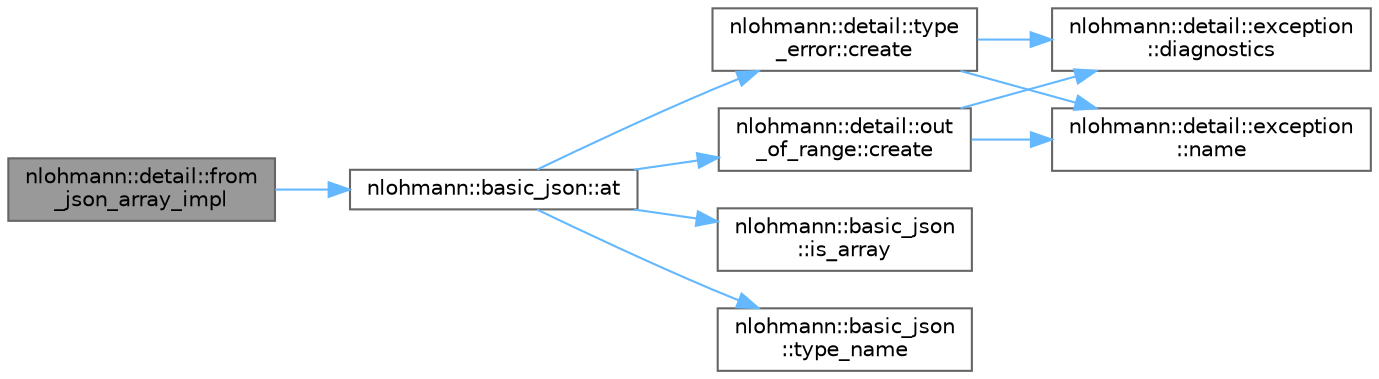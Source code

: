digraph "nlohmann::detail::from_json_array_impl"
{
 // LATEX_PDF_SIZE
  bgcolor="transparent";
  edge [fontname=Helvetica,fontsize=10,labelfontname=Helvetica,labelfontsize=10];
  node [fontname=Helvetica,fontsize=10,shape=box,height=0.2,width=0.4];
  rankdir="LR";
  Node1 [id="Node000001",label="nlohmann::detail::from\l_json_array_impl",height=0.2,width=0.4,color="gray40", fillcolor="grey60", style="filled", fontcolor="black",tooltip=" "];
  Node1 -> Node2 [id="edge1_Node000001_Node000002",color="steelblue1",style="solid",tooltip=" "];
  Node2 [id="Node000002",label="nlohmann::basic_json::at",height=0.2,width=0.4,color="grey40", fillcolor="white", style="filled",URL="$classnlohmann_1_1basic__json.html#a52b18a5b7e68652c65b070900c438c6e",tooltip="access specified array element with bounds checking"];
  Node2 -> Node3 [id="edge2_Node000002_Node000003",color="steelblue1",style="solid",tooltip=" "];
  Node3 [id="Node000003",label="nlohmann::detail::type\l_error::create",height=0.2,width=0.4,color="grey40", fillcolor="white", style="filled",URL="$classnlohmann_1_1detail_1_1type__error.html#a838a5e301cf97289c2d106b9ace1470f",tooltip=" "];
  Node3 -> Node4 [id="edge3_Node000003_Node000004",color="steelblue1",style="solid",tooltip=" "];
  Node4 [id="Node000004",label="nlohmann::detail::exception\l::diagnostics",height=0.2,width=0.4,color="grey40", fillcolor="white", style="filled",URL="$classnlohmann_1_1detail_1_1exception.html#aa353a7dba4fd179f7224b8a2a238a264",tooltip=" "];
  Node3 -> Node5 [id="edge4_Node000003_Node000005",color="steelblue1",style="solid",tooltip=" "];
  Node5 [id="Node000005",label="nlohmann::detail::exception\l::name",height=0.2,width=0.4,color="grey40", fillcolor="white", style="filled",URL="$classnlohmann_1_1detail_1_1exception.html#abf41a7e9178356314082284e6cfea278",tooltip=" "];
  Node2 -> Node6 [id="edge5_Node000002_Node000006",color="steelblue1",style="solid",tooltip=" "];
  Node6 [id="Node000006",label="nlohmann::detail::out\l_of_range::create",height=0.2,width=0.4,color="grey40", fillcolor="white", style="filled",URL="$classnlohmann_1_1detail_1_1out__of__range.html#a238f1bda3b6c92b5970fbf9187ccd325",tooltip=" "];
  Node6 -> Node4 [id="edge6_Node000006_Node000004",color="steelblue1",style="solid",tooltip=" "];
  Node6 -> Node5 [id="edge7_Node000006_Node000005",color="steelblue1",style="solid",tooltip=" "];
  Node2 -> Node7 [id="edge8_Node000002_Node000007",color="steelblue1",style="solid",tooltip=" "];
  Node7 [id="Node000007",label="nlohmann::basic_json\l::is_array",height=0.2,width=0.4,color="grey40", fillcolor="white", style="filled",URL="$classnlohmann_1_1basic__json.html#ab5b70d60a636b9c5e10f6c8caac60b9e",tooltip="return whether value is an array"];
  Node2 -> Node8 [id="edge9_Node000002_Node000008",color="steelblue1",style="solid",tooltip=" "];
  Node8 [id="Node000008",label="nlohmann::basic_json\l::type_name",height=0.2,width=0.4,color="grey40", fillcolor="white", style="filled",URL="$classnlohmann_1_1basic__json.html#ab8811fc4eab6091b32b34b3ac3e90474",tooltip="return the type as string"];
}
